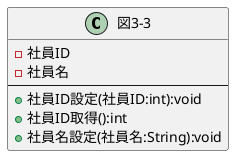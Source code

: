 @startuml
class 図3-3{
- 社員ID
- 社員名
---
+ 社員ID設定(社員ID:int):void
+ 社員ID取得():int
+ 社員名設定(社員名:String):void
}
@enduml